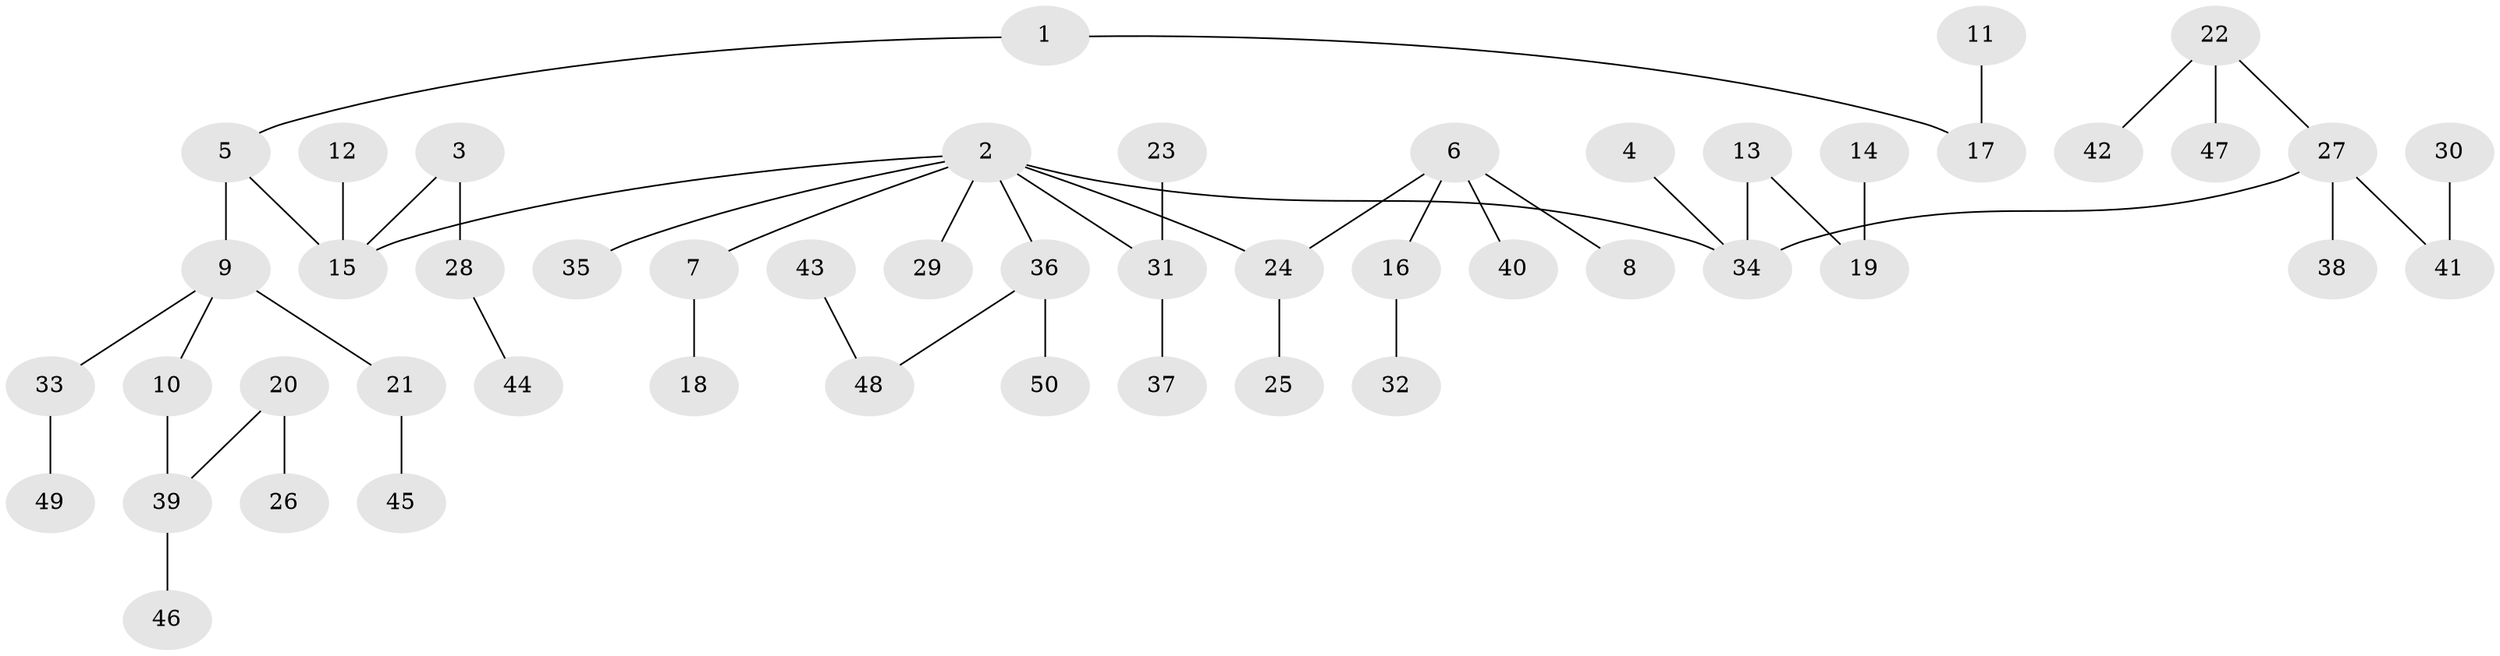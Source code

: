 // original degree distribution, {6: 0.01, 4: 0.06, 5: 0.05, 2: 0.29, 3: 0.13, 1: 0.46}
// Generated by graph-tools (version 1.1) at 2025/26/03/09/25 03:26:25]
// undirected, 50 vertices, 49 edges
graph export_dot {
graph [start="1"]
  node [color=gray90,style=filled];
  1;
  2;
  3;
  4;
  5;
  6;
  7;
  8;
  9;
  10;
  11;
  12;
  13;
  14;
  15;
  16;
  17;
  18;
  19;
  20;
  21;
  22;
  23;
  24;
  25;
  26;
  27;
  28;
  29;
  30;
  31;
  32;
  33;
  34;
  35;
  36;
  37;
  38;
  39;
  40;
  41;
  42;
  43;
  44;
  45;
  46;
  47;
  48;
  49;
  50;
  1 -- 5 [weight=1.0];
  1 -- 17 [weight=1.0];
  2 -- 7 [weight=1.0];
  2 -- 15 [weight=1.0];
  2 -- 24 [weight=1.0];
  2 -- 29 [weight=1.0];
  2 -- 31 [weight=1.0];
  2 -- 34 [weight=1.0];
  2 -- 35 [weight=1.0];
  2 -- 36 [weight=1.0];
  3 -- 15 [weight=1.0];
  3 -- 28 [weight=1.0];
  4 -- 34 [weight=1.0];
  5 -- 9 [weight=1.0];
  5 -- 15 [weight=1.0];
  6 -- 8 [weight=1.0];
  6 -- 16 [weight=1.0];
  6 -- 24 [weight=1.0];
  6 -- 40 [weight=1.0];
  7 -- 18 [weight=1.0];
  9 -- 10 [weight=1.0];
  9 -- 21 [weight=1.0];
  9 -- 33 [weight=1.0];
  10 -- 39 [weight=1.0];
  11 -- 17 [weight=1.0];
  12 -- 15 [weight=1.0];
  13 -- 19 [weight=1.0];
  13 -- 34 [weight=1.0];
  14 -- 19 [weight=1.0];
  16 -- 32 [weight=1.0];
  20 -- 26 [weight=1.0];
  20 -- 39 [weight=1.0];
  21 -- 45 [weight=1.0];
  22 -- 27 [weight=1.0];
  22 -- 42 [weight=1.0];
  22 -- 47 [weight=1.0];
  23 -- 31 [weight=1.0];
  24 -- 25 [weight=1.0];
  27 -- 34 [weight=1.0];
  27 -- 38 [weight=1.0];
  27 -- 41 [weight=1.0];
  28 -- 44 [weight=1.0];
  30 -- 41 [weight=1.0];
  31 -- 37 [weight=1.0];
  33 -- 49 [weight=1.0];
  36 -- 48 [weight=1.0];
  36 -- 50 [weight=1.0];
  39 -- 46 [weight=1.0];
  43 -- 48 [weight=1.0];
}
